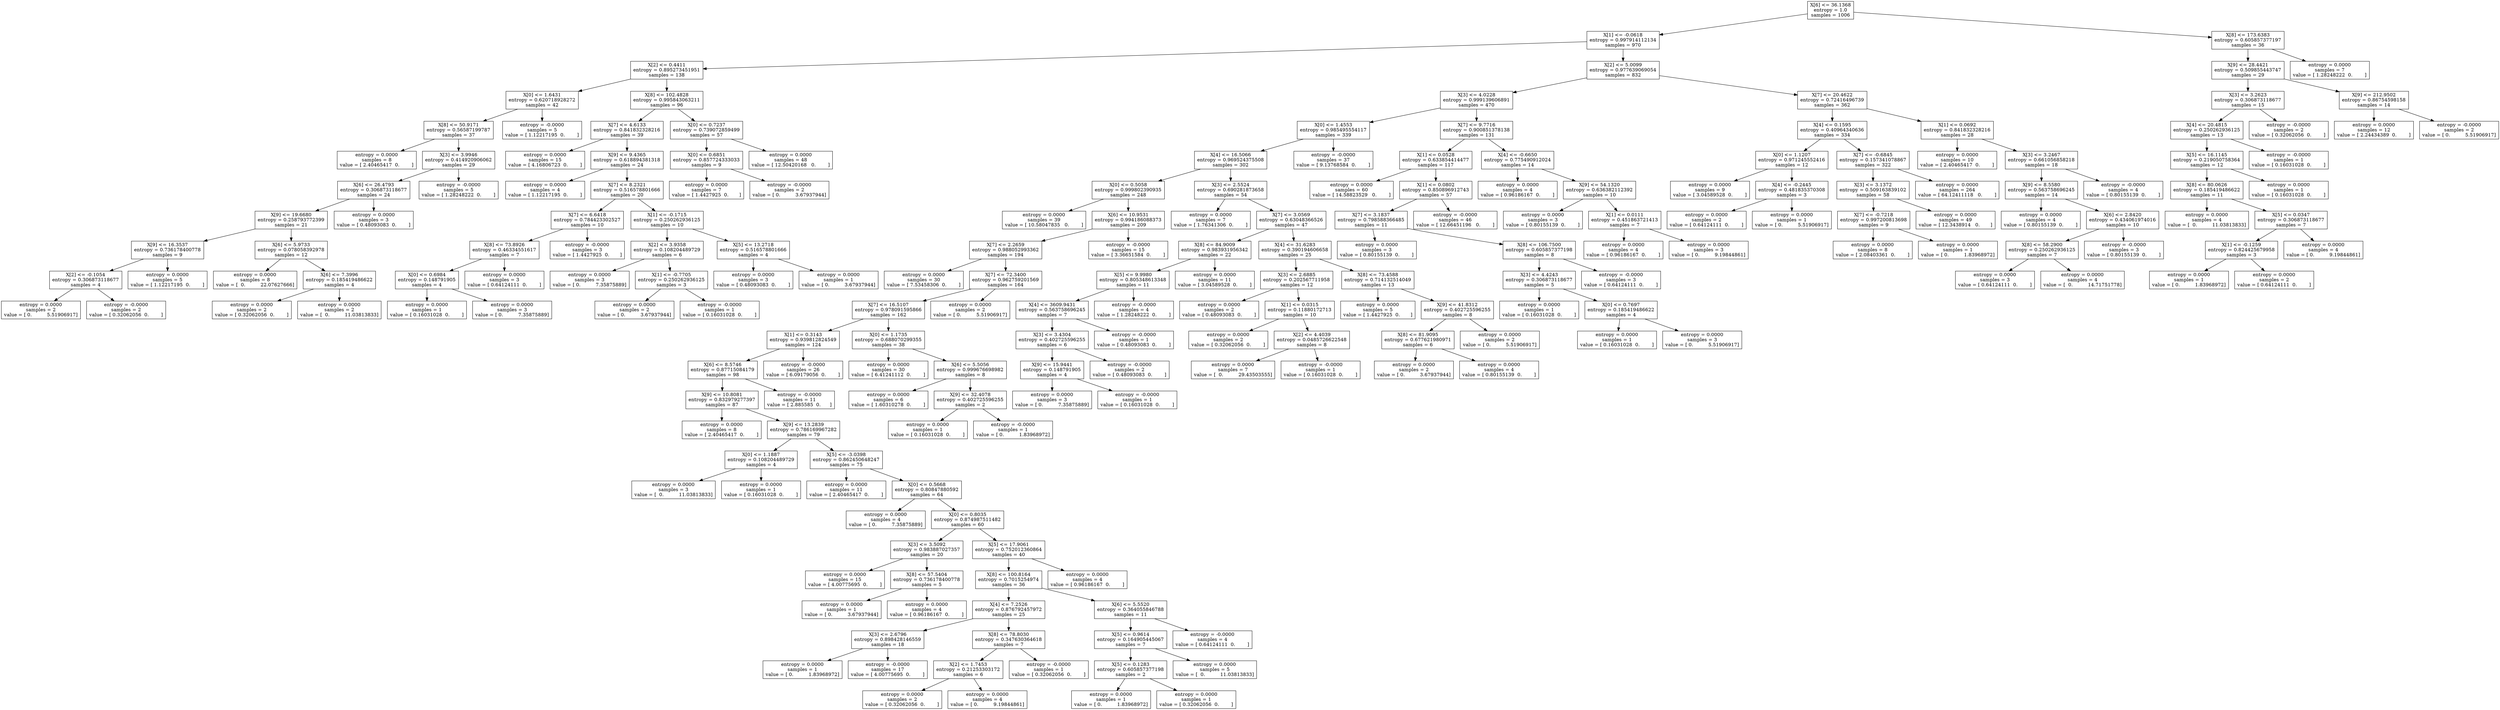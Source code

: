 digraph Tree {
0 [label="X[6] <= 36.1368\nentropy = 1.0\nsamples = 1006", shape="box"] ;
1 [label="X[1] <= -0.0618\nentropy = 0.997914112134\nsamples = 970", shape="box"] ;
0 -> 1 ;
2 [label="X[2] <= 0.4411\nentropy = 0.895273451951\nsamples = 138", shape="box"] ;
1 -> 2 ;
3 [label="X[0] <= 1.6431\nentropy = 0.620718928272\nsamples = 42", shape="box"] ;
2 -> 3 ;
4 [label="X[8] <= 50.9171\nentropy = 0.56587199787\nsamples = 37", shape="box"] ;
3 -> 4 ;
5 [label="entropy = 0.0000\nsamples = 8\nvalue = [ 2.40465417  0.        ]", shape="box"] ;
4 -> 5 ;
6 [label="X[3] <= 3.9946\nentropy = 0.414920906062\nsamples = 29", shape="box"] ;
4 -> 6 ;
7 [label="X[6] <= 26.4793\nentropy = 0.306873118677\nsamples = 24", shape="box"] ;
6 -> 7 ;
8 [label="X[9] <= 19.6680\nentropy = 0.258793772399\nsamples = 21", shape="box"] ;
7 -> 8 ;
9 [label="X[9] <= 16.3537\nentropy = 0.736178400778\nsamples = 9", shape="box"] ;
8 -> 9 ;
10 [label="X[2] <= -0.1054\nentropy = 0.306873118677\nsamples = 4", shape="box"] ;
9 -> 10 ;
11 [label="entropy = 0.0000\nsamples = 2\nvalue = [ 0.          5.51906917]", shape="box"] ;
10 -> 11 ;
12 [label="entropy = -0.0000\nsamples = 2\nvalue = [ 0.32062056  0.        ]", shape="box"] ;
10 -> 12 ;
13 [label="entropy = 0.0000\nsamples = 5\nvalue = [ 1.12217195  0.        ]", shape="box"] ;
9 -> 13 ;
14 [label="X[6] <= 5.9733\nentropy = 0.078058392978\nsamples = 12", shape="box"] ;
8 -> 14 ;
15 [label="entropy = 0.0000\nsamples = 8\nvalue = [  0.          22.07627666]", shape="box"] ;
14 -> 15 ;
16 [label="X[6] <= 7.3996\nentropy = 0.185419486622\nsamples = 4", shape="box"] ;
14 -> 16 ;
17 [label="entropy = 0.0000\nsamples = 2\nvalue = [ 0.32062056  0.        ]", shape="box"] ;
16 -> 17 ;
18 [label="entropy = 0.0000\nsamples = 2\nvalue = [  0.          11.03813833]", shape="box"] ;
16 -> 18 ;
19 [label="entropy = 0.0000\nsamples = 3\nvalue = [ 0.48093083  0.        ]", shape="box"] ;
7 -> 19 ;
20 [label="entropy = -0.0000\nsamples = 5\nvalue = [ 1.28248222  0.        ]", shape="box"] ;
6 -> 20 ;
21 [label="entropy = -0.0000\nsamples = 5\nvalue = [ 1.12217195  0.        ]", shape="box"] ;
3 -> 21 ;
22 [label="X[8] <= 102.4828\nentropy = 0.995843063211\nsamples = 96", shape="box"] ;
2 -> 22 ;
23 [label="X[7] <= 4.6133\nentropy = 0.841832328216\nsamples = 39", shape="box"] ;
22 -> 23 ;
24 [label="entropy = 0.0000\nsamples = 15\nvalue = [ 4.16806723  0.        ]", shape="box"] ;
23 -> 24 ;
25 [label="X[9] <= 9.4365\nentropy = 0.618894381318\nsamples = 24", shape="box"] ;
23 -> 25 ;
26 [label="entropy = 0.0000\nsamples = 4\nvalue = [ 1.12217195  0.        ]", shape="box"] ;
25 -> 26 ;
27 [label="X[7] <= 8.2321\nentropy = 0.516578801666\nsamples = 20", shape="box"] ;
25 -> 27 ;
28 [label="X[7] <= 6.6418\nentropy = 0.784423302527\nsamples = 10", shape="box"] ;
27 -> 28 ;
29 [label="X[8] <= 73.8926\nentropy = 0.46334551617\nsamples = 7", shape="box"] ;
28 -> 29 ;
30 [label="X[0] <= 0.6984\nentropy = 0.148791905\nsamples = 4", shape="box"] ;
29 -> 30 ;
31 [label="entropy = 0.0000\nsamples = 1\nvalue = [ 0.16031028  0.        ]", shape="box"] ;
30 -> 31 ;
32 [label="entropy = 0.0000\nsamples = 3\nvalue = [ 0.          7.35875889]", shape="box"] ;
30 -> 32 ;
33 [label="entropy = 0.0000\nsamples = 3\nvalue = [ 0.64124111  0.        ]", shape="box"] ;
29 -> 33 ;
34 [label="entropy = -0.0000\nsamples = 3\nvalue = [ 1.4427925  0.       ]", shape="box"] ;
28 -> 34 ;
35 [label="X[1] <= -0.1715\nentropy = 0.250262936125\nsamples = 10", shape="box"] ;
27 -> 35 ;
36 [label="X[2] <= 3.9358\nentropy = 0.108204489729\nsamples = 6", shape="box"] ;
35 -> 36 ;
37 [label="entropy = 0.0000\nsamples = 3\nvalue = [ 0.          7.35875889]", shape="box"] ;
36 -> 37 ;
38 [label="X[1] <= -0.7705\nentropy = 0.250262936125\nsamples = 3", shape="box"] ;
36 -> 38 ;
39 [label="entropy = 0.0000\nsamples = 2\nvalue = [ 0.          3.67937944]", shape="box"] ;
38 -> 39 ;
40 [label="entropy = -0.0000\nsamples = 1\nvalue = [ 0.16031028  0.        ]", shape="box"] ;
38 -> 40 ;
41 [label="X[5] <= 13.2718\nentropy = 0.516578801666\nsamples = 4", shape="box"] ;
35 -> 41 ;
42 [label="entropy = 0.0000\nsamples = 3\nvalue = [ 0.48093083  0.        ]", shape="box"] ;
41 -> 42 ;
43 [label="entropy = 0.0000\nsamples = 1\nvalue = [ 0.          3.67937944]", shape="box"] ;
41 -> 43 ;
44 [label="X[0] <= 0.7237\nentropy = 0.739072859499\nsamples = 57", shape="box"] ;
22 -> 44 ;
45 [label="X[0] <= 0.6851\nentropy = 0.857724333033\nsamples = 9", shape="box"] ;
44 -> 45 ;
46 [label="entropy = 0.0000\nsamples = 7\nvalue = [ 1.4427925  0.       ]", shape="box"] ;
45 -> 46 ;
47 [label="entropy = -0.0000\nsamples = 2\nvalue = [ 0.          3.67937944]", shape="box"] ;
45 -> 47 ;
48 [label="entropy = 0.0000\nsamples = 48\nvalue = [ 12.50420168   0.        ]", shape="box"] ;
44 -> 48 ;
49 [label="X[2] <= 5.0099\nentropy = 0.977639069054\nsamples = 832", shape="box"] ;
1 -> 49 ;
50 [label="X[3] <= 4.0228\nentropy = 0.999139606891\nsamples = 470", shape="box"] ;
49 -> 50 ;
51 [label="X[0] <= 1.4553\nentropy = 0.985495554117\nsamples = 339", shape="box"] ;
50 -> 51 ;
52 [label="X[4] <= 16.5066\nentropy = 0.969524375508\nsamples = 302", shape="box"] ;
51 -> 52 ;
53 [label="X[0] <= 0.5058\nentropy = 0.999802390935\nsamples = 248", shape="box"] ;
52 -> 53 ;
54 [label="entropy = 0.0000\nsamples = 39\nvalue = [ 10.58047835   0.        ]", shape="box"] ;
53 -> 54 ;
55 [label="X[6] <= 10.9531\nentropy = 0.994186088373\nsamples = 209", shape="box"] ;
53 -> 55 ;
56 [label="X[7] <= 2.2659\nentropy = 0.988052993362\nsamples = 194", shape="box"] ;
55 -> 56 ;
57 [label="entropy = 0.0000\nsamples = 30\nvalue = [ 7.53458306  0.        ]", shape="box"] ;
56 -> 57 ;
58 [label="X[7] <= 72.3400\nentropy = 0.962759201569\nsamples = 164", shape="box"] ;
56 -> 58 ;
59 [label="X[7] <= 16.5107\nentropy = 0.978091595866\nsamples = 162", shape="box"] ;
58 -> 59 ;
60 [label="X[1] <= 0.3143\nentropy = 0.939812824549\nsamples = 124", shape="box"] ;
59 -> 60 ;
61 [label="X[6] <= 8.5746\nentropy = 0.87715084179\nsamples = 98", shape="box"] ;
60 -> 61 ;
62 [label="X[9] <= 10.8081\nentropy = 0.832979277397\nsamples = 87", shape="box"] ;
61 -> 62 ;
63 [label="entropy = 0.0000\nsamples = 8\nvalue = [ 2.40465417  0.        ]", shape="box"] ;
62 -> 63 ;
64 [label="X[9] <= 13.2839\nentropy = 0.786169967282\nsamples = 79", shape="box"] ;
62 -> 64 ;
65 [label="X[0] <= 1.1887\nentropy = 0.108204489729\nsamples = 4", shape="box"] ;
64 -> 65 ;
66 [label="entropy = 0.0000\nsamples = 3\nvalue = [  0.          11.03813833]", shape="box"] ;
65 -> 66 ;
67 [label="entropy = 0.0000\nsamples = 1\nvalue = [ 0.16031028  0.        ]", shape="box"] ;
65 -> 67 ;
68 [label="X[5] <= -3.0398\nentropy = 0.862450648247\nsamples = 75", shape="box"] ;
64 -> 68 ;
69 [label="entropy = 0.0000\nsamples = 11\nvalue = [ 2.40465417  0.        ]", shape="box"] ;
68 -> 69 ;
70 [label="X[0] <= 0.5668\nentropy = 0.80847880592\nsamples = 64", shape="box"] ;
68 -> 70 ;
71 [label="entropy = 0.0000\nsamples = 4\nvalue = [ 0.          7.35875889]", shape="box"] ;
70 -> 71 ;
72 [label="X[0] <= 0.8035\nentropy = 0.874987511482\nsamples = 60", shape="box"] ;
70 -> 72 ;
73 [label="X[3] <= 3.5092\nentropy = 0.983887027357\nsamples = 20", shape="box"] ;
72 -> 73 ;
74 [label="entropy = 0.0000\nsamples = 15\nvalue = [ 4.00775695  0.        ]", shape="box"] ;
73 -> 74 ;
75 [label="X[8] <= 57.5404\nentropy = 0.736178400778\nsamples = 5", shape="box"] ;
73 -> 75 ;
76 [label="entropy = 0.0000\nsamples = 1\nvalue = [ 0.          3.67937944]", shape="box"] ;
75 -> 76 ;
77 [label="entropy = 0.0000\nsamples = 4\nvalue = [ 0.96186167  0.        ]", shape="box"] ;
75 -> 77 ;
78 [label="X[5] <= 17.9061\nentropy = 0.752012360864\nsamples = 40", shape="box"] ;
72 -> 78 ;
79 [label="X[8] <= 100.8164\nentropy = 0.7015254974\nsamples = 36", shape="box"] ;
78 -> 79 ;
80 [label="X[4] <= 7.2526\nentropy = 0.876792457972\nsamples = 25", shape="box"] ;
79 -> 80 ;
81 [label="X[3] <= 2.6796\nentropy = 0.898428146559\nsamples = 18", shape="box"] ;
80 -> 81 ;
82 [label="entropy = 0.0000\nsamples = 1\nvalue = [ 0.          1.83968972]", shape="box"] ;
81 -> 82 ;
83 [label="entropy = -0.0000\nsamples = 17\nvalue = [ 4.00775695  0.        ]", shape="box"] ;
81 -> 83 ;
84 [label="X[8] <= 78.8030\nentropy = 0.347630364618\nsamples = 7", shape="box"] ;
80 -> 84 ;
85 [label="X[2] <= 1.7453\nentropy = 0.21253303172\nsamples = 6", shape="box"] ;
84 -> 85 ;
86 [label="entropy = 0.0000\nsamples = 2\nvalue = [ 0.32062056  0.        ]", shape="box"] ;
85 -> 86 ;
87 [label="entropy = 0.0000\nsamples = 4\nvalue = [ 0.          9.19844861]", shape="box"] ;
85 -> 87 ;
88 [label="entropy = -0.0000\nsamples = 1\nvalue = [ 0.32062056  0.        ]", shape="box"] ;
84 -> 88 ;
89 [label="X[6] <= 5.5520\nentropy = 0.364055846788\nsamples = 11", shape="box"] ;
79 -> 89 ;
90 [label="X[5] <= 0.9614\nentropy = 0.164905445067\nsamples = 7", shape="box"] ;
89 -> 90 ;
91 [label="X[5] <= 0.1283\nentropy = 0.605857377198\nsamples = 2", shape="box"] ;
90 -> 91 ;
92 [label="entropy = 0.0000\nsamples = 1\nvalue = [ 0.          1.83968972]", shape="box"] ;
91 -> 92 ;
93 [label="entropy = 0.0000\nsamples = 1\nvalue = [ 0.32062056  0.        ]", shape="box"] ;
91 -> 93 ;
94 [label="entropy = 0.0000\nsamples = 5\nvalue = [  0.          11.03813833]", shape="box"] ;
90 -> 94 ;
95 [label="entropy = -0.0000\nsamples = 4\nvalue = [ 0.64124111  0.        ]", shape="box"] ;
89 -> 95 ;
96 [label="entropy = 0.0000\nsamples = 4\nvalue = [ 0.96186167  0.        ]", shape="box"] ;
78 -> 96 ;
97 [label="entropy = -0.0000\nsamples = 11\nvalue = [ 2.885585  0.      ]", shape="box"] ;
61 -> 97 ;
98 [label="entropy = -0.0000\nsamples = 26\nvalue = [ 6.09179056  0.        ]", shape="box"] ;
60 -> 98 ;
99 [label="X[0] <= 1.1735\nentropy = 0.688070299355\nsamples = 38", shape="box"] ;
59 -> 99 ;
100 [label="entropy = 0.0000\nsamples = 30\nvalue = [ 6.41241112  0.        ]", shape="box"] ;
99 -> 100 ;
101 [label="X[6] <= 5.5056\nentropy = 0.999676698982\nsamples = 8", shape="box"] ;
99 -> 101 ;
102 [label="entropy = 0.0000\nsamples = 6\nvalue = [ 1.60310278  0.        ]", shape="box"] ;
101 -> 102 ;
103 [label="X[9] <= 32.4078\nentropy = 0.402725596255\nsamples = 2", shape="box"] ;
101 -> 103 ;
104 [label="entropy = 0.0000\nsamples = 1\nvalue = [ 0.16031028  0.        ]", shape="box"] ;
103 -> 104 ;
105 [label="entropy = -0.0000\nsamples = 1\nvalue = [ 0.          1.83968972]", shape="box"] ;
103 -> 105 ;
106 [label="entropy = 0.0000\nsamples = 2\nvalue = [ 0.          5.51906917]", shape="box"] ;
58 -> 106 ;
107 [label="entropy = -0.0000\nsamples = 15\nvalue = [ 3.36651584  0.        ]", shape="box"] ;
55 -> 107 ;
108 [label="X[3] <= 2.5524\nentropy = 0.690281873658\nsamples = 54", shape="box"] ;
52 -> 108 ;
109 [label="entropy = 0.0000\nsamples = 7\nvalue = [ 1.76341306  0.        ]", shape="box"] ;
108 -> 109 ;
110 [label="X[7] <= 3.0569\nentropy = 0.63048366526\nsamples = 47", shape="box"] ;
108 -> 110 ;
111 [label="X[8] <= 84.9009\nentropy = 0.983931956342\nsamples = 22", shape="box"] ;
110 -> 111 ;
112 [label="X[5] <= 9.9980\nentropy = 0.805348613348\nsamples = 11", shape="box"] ;
111 -> 112 ;
113 [label="X[4] <= 3609.9431\nentropy = 0.563758696245\nsamples = 7", shape="box"] ;
112 -> 113 ;
114 [label="X[3] <= 3.4304\nentropy = 0.402725596255\nsamples = 6", shape="box"] ;
113 -> 114 ;
115 [label="X[9] <= 15.9441\nentropy = 0.148791905\nsamples = 4", shape="box"] ;
114 -> 115 ;
116 [label="entropy = 0.0000\nsamples = 3\nvalue = [ 0.          7.35875889]", shape="box"] ;
115 -> 116 ;
117 [label="entropy = -0.0000\nsamples = 1\nvalue = [ 0.16031028  0.        ]", shape="box"] ;
115 -> 117 ;
118 [label="entropy = -0.0000\nsamples = 2\nvalue = [ 0.48093083  0.        ]", shape="box"] ;
114 -> 118 ;
119 [label="entropy = -0.0000\nsamples = 1\nvalue = [ 0.48093083  0.        ]", shape="box"] ;
113 -> 119 ;
120 [label="entropy = -0.0000\nsamples = 4\nvalue = [ 1.28248222  0.        ]", shape="box"] ;
112 -> 120 ;
121 [label="entropy = 0.0000\nsamples = 11\nvalue = [ 3.04589528  0.        ]", shape="box"] ;
111 -> 121 ;
122 [label="X[4] <= 31.6283\nentropy = 0.390194606658\nsamples = 25", shape="box"] ;
110 -> 122 ;
123 [label="X[3] <= 2.6885\nentropy = 0.202567711958\nsamples = 12", shape="box"] ;
122 -> 123 ;
124 [label="entropy = 0.0000\nsamples = 2\nvalue = [ 0.48093083  0.        ]", shape="box"] ;
123 -> 124 ;
125 [label="X[1] <= 0.0315\nentropy = 0.11880172713\nsamples = 10", shape="box"] ;
123 -> 125 ;
126 [label="entropy = 0.0000\nsamples = 2\nvalue = [ 0.32062056  0.        ]", shape="box"] ;
125 -> 126 ;
127 [label="X[2] <= 4.4039\nentropy = 0.0485726622548\nsamples = 8", shape="box"] ;
125 -> 127 ;
128 [label="entropy = 0.0000\nsamples = 7\nvalue = [  0.          29.43503555]", shape="box"] ;
127 -> 128 ;
129 [label="entropy = -0.0000\nsamples = 1\nvalue = [ 0.16031028  0.        ]", shape="box"] ;
127 -> 129 ;
130 [label="X[8] <= 73.4588\nentropy = 0.714132514049\nsamples = 13", shape="box"] ;
122 -> 130 ;
131 [label="entropy = 0.0000\nsamples = 5\nvalue = [ 1.4427925  0.       ]", shape="box"] ;
130 -> 131 ;
132 [label="X[9] <= 41.8312\nentropy = 0.402725596255\nsamples = 8", shape="box"] ;
130 -> 132 ;
133 [label="X[8] <= 81.9095\nentropy = 0.677621980971\nsamples = 6", shape="box"] ;
132 -> 133 ;
134 [label="entropy = 0.0000\nsamples = 2\nvalue = [ 0.          3.67937944]", shape="box"] ;
133 -> 134 ;
135 [label="entropy = 0.0000\nsamples = 4\nvalue = [ 0.80155139  0.        ]", shape="box"] ;
133 -> 135 ;
136 [label="entropy = 0.0000\nsamples = 2\nvalue = [ 0.          5.51906917]", shape="box"] ;
132 -> 136 ;
137 [label="entropy = -0.0000\nsamples = 37\nvalue = [ 9.13768584  0.        ]", shape="box"] ;
51 -> 137 ;
138 [label="X[7] <= 9.7716\nentropy = 0.900851378138\nsamples = 131", shape="box"] ;
50 -> 138 ;
139 [label="X[1] <= 0.0528\nentropy = 0.633854414477\nsamples = 117", shape="box"] ;
138 -> 139 ;
140 [label="entropy = 0.0000\nsamples = 60\nvalue = [ 14.58823529   0.        ]", shape="box"] ;
139 -> 140 ;
141 [label="X[1] <= 0.0802\nentropy = 0.850896912743\nsamples = 57", shape="box"] ;
139 -> 141 ;
142 [label="X[7] <= 3.1837\nentropy = 0.798588366485\nsamples = 11", shape="box"] ;
141 -> 142 ;
143 [label="entropy = 0.0000\nsamples = 3\nvalue = [ 0.80155139  0.        ]", shape="box"] ;
142 -> 143 ;
144 [label="X[8] <= 106.7500\nentropy = 0.605857377198\nsamples = 8", shape="box"] ;
142 -> 144 ;
145 [label="X[3] <= 4.4243\nentropy = 0.306873118677\nsamples = 5", shape="box"] ;
144 -> 145 ;
146 [label="entropy = 0.0000\nsamples = 1\nvalue = [ 0.16031028  0.        ]", shape="box"] ;
145 -> 146 ;
147 [label="X[0] <= 0.7697\nentropy = 0.185419486622\nsamples = 4", shape="box"] ;
145 -> 147 ;
148 [label="entropy = 0.0000\nsamples = 1\nvalue = [ 0.16031028  0.        ]", shape="box"] ;
147 -> 148 ;
149 [label="entropy = 0.0000\nsamples = 3\nvalue = [ 0.          5.51906917]", shape="box"] ;
147 -> 149 ;
150 [label="entropy = -0.0000\nsamples = 3\nvalue = [ 0.64124111  0.        ]", shape="box"] ;
144 -> 150 ;
151 [label="entropy = -0.0000\nsamples = 46\nvalue = [ 12.66451196   0.        ]", shape="box"] ;
141 -> 151 ;
152 [label="X[4] <= -0.6650\nentropy = 0.775490912024\nsamples = 14", shape="box"] ;
138 -> 152 ;
153 [label="entropy = 0.0000\nsamples = 4\nvalue = [ 0.96186167  0.        ]", shape="box"] ;
152 -> 153 ;
154 [label="X[9] <= 54.1320\nentropy = 0.636382112392\nsamples = 10", shape="box"] ;
152 -> 154 ;
155 [label="entropy = 0.0000\nsamples = 3\nvalue = [ 0.80155139  0.        ]", shape="box"] ;
154 -> 155 ;
156 [label="X[1] <= 0.0111\nentropy = 0.451863721413\nsamples = 7", shape="box"] ;
154 -> 156 ;
157 [label="entropy = 0.0000\nsamples = 4\nvalue = [ 0.96186167  0.        ]", shape="box"] ;
156 -> 157 ;
158 [label="entropy = 0.0000\nsamples = 3\nvalue = [ 0.          9.19844861]", shape="box"] ;
156 -> 158 ;
159 [label="X[7] <= 20.4622\nentropy = 0.72416496739\nsamples = 362", shape="box"] ;
49 -> 159 ;
160 [label="X[4] <= 0.1595\nentropy = 0.40964340636\nsamples = 334", shape="box"] ;
159 -> 160 ;
161 [label="X[0] <= 1.1207\nentropy = 0.971245552416\nsamples = 12", shape="box"] ;
160 -> 161 ;
162 [label="entropy = 0.0000\nsamples = 9\nvalue = [ 3.04589528  0.        ]", shape="box"] ;
161 -> 162 ;
163 [label="X[4] <= -0.2445\nentropy = 0.481835370308\nsamples = 3", shape="box"] ;
161 -> 163 ;
164 [label="entropy = 0.0000\nsamples = 2\nvalue = [ 0.64124111  0.        ]", shape="box"] ;
163 -> 164 ;
165 [label="entropy = 0.0000\nsamples = 1\nvalue = [ 0.          5.51906917]", shape="box"] ;
163 -> 165 ;
166 [label="X[7] <= -0.6845\nentropy = 0.157341078867\nsamples = 322", shape="box"] ;
160 -> 166 ;
167 [label="X[3] <= 3.1372\nentropy = 0.509163839102\nsamples = 58", shape="box"] ;
166 -> 167 ;
168 [label="X[7] <= -0.7218\nentropy = 0.997200813698\nsamples = 9", shape="box"] ;
167 -> 168 ;
169 [label="entropy = 0.0000\nsamples = 8\nvalue = [ 2.08403361  0.        ]", shape="box"] ;
168 -> 169 ;
170 [label="entropy = 0.0000\nsamples = 1\nvalue = [ 0.          1.83968972]", shape="box"] ;
168 -> 170 ;
171 [label="entropy = 0.0000\nsamples = 49\nvalue = [ 12.3438914   0.       ]", shape="box"] ;
167 -> 171 ;
172 [label="entropy = 0.0000\nsamples = 264\nvalue = [ 64.12411118   0.        ]", shape="box"] ;
166 -> 172 ;
173 [label="X[1] <= 0.0692\nentropy = 0.841832328216\nsamples = 28", shape="box"] ;
159 -> 173 ;
174 [label="entropy = 0.0000\nsamples = 10\nvalue = [ 2.40465417  0.        ]", shape="box"] ;
173 -> 174 ;
175 [label="X[3] <= 3.2467\nentropy = 0.661056858218\nsamples = 18", shape="box"] ;
173 -> 175 ;
176 [label="X[9] <= 8.5580\nentropy = 0.563758696245\nsamples = 14", shape="box"] ;
175 -> 176 ;
177 [label="entropy = 0.0000\nsamples = 4\nvalue = [ 0.80155139  0.        ]", shape="box"] ;
176 -> 177 ;
178 [label="X[6] <= 2.8420\nentropy = 0.434061974016\nsamples = 10", shape="box"] ;
176 -> 178 ;
179 [label="X[8] <= 58.2900\nentropy = 0.250262936125\nsamples = 7", shape="box"] ;
178 -> 179 ;
180 [label="entropy = 0.0000\nsamples = 3\nvalue = [ 0.64124111  0.        ]", shape="box"] ;
179 -> 180 ;
181 [label="entropy = 0.0000\nsamples = 4\nvalue = [  0.          14.71751778]", shape="box"] ;
179 -> 181 ;
182 [label="entropy = -0.0000\nsamples = 3\nvalue = [ 0.80155139  0.        ]", shape="box"] ;
178 -> 182 ;
183 [label="entropy = -0.0000\nsamples = 4\nvalue = [ 0.80155139  0.        ]", shape="box"] ;
175 -> 183 ;
184 [label="X[8] <= 173.6383\nentropy = 0.605857377197\nsamples = 36", shape="box"] ;
0 -> 184 ;
185 [label="X[9] <= 28.4421\nentropy = 0.509855443747\nsamples = 29", shape="box"] ;
184 -> 185 ;
186 [label="X[3] <= 3.2623\nentropy = 0.306873118677\nsamples = 15", shape="box"] ;
185 -> 186 ;
187 [label="X[4] <= 20.4815\nentropy = 0.250262936125\nsamples = 13", shape="box"] ;
186 -> 187 ;
188 [label="X[5] <= 16.1145\nentropy = 0.219050758364\nsamples = 12", shape="box"] ;
187 -> 188 ;
189 [label="X[8] <= 80.0626\nentropy = 0.185419486622\nsamples = 11", shape="box"] ;
188 -> 189 ;
190 [label="entropy = 0.0000\nsamples = 4\nvalue = [  0.          11.03813833]", shape="box"] ;
189 -> 190 ;
191 [label="X[5] <= 0.0347\nentropy = 0.306873118677\nsamples = 7", shape="box"] ;
189 -> 191 ;
192 [label="X[1] <= -0.1259\nentropy = 0.824425679958\nsamples = 3", shape="box"] ;
191 -> 192 ;
193 [label="entropy = 0.0000\nsamples = 1\nvalue = [ 0.          1.83968972]", shape="box"] ;
192 -> 193 ;
194 [label="entropy = 0.0000\nsamples = 2\nvalue = [ 0.64124111  0.        ]", shape="box"] ;
192 -> 194 ;
195 [label="entropy = 0.0000\nsamples = 4\nvalue = [ 0.          9.19844861]", shape="box"] ;
191 -> 195 ;
196 [label="entropy = 0.0000\nsamples = 1\nvalue = [ 0.16031028  0.        ]", shape="box"] ;
188 -> 196 ;
197 [label="entropy = -0.0000\nsamples = 1\nvalue = [ 0.16031028  0.        ]", shape="box"] ;
187 -> 197 ;
198 [label="entropy = -0.0000\nsamples = 2\nvalue = [ 0.32062056  0.        ]", shape="box"] ;
186 -> 198 ;
199 [label="X[9] <= 212.9502\nentropy = 0.86754598158\nsamples = 14", shape="box"] ;
185 -> 199 ;
200 [label="entropy = 0.0000\nsamples = 12\nvalue = [ 2.24434389  0.        ]", shape="box"] ;
199 -> 200 ;
201 [label="entropy = -0.0000\nsamples = 2\nvalue = [ 0.          5.51906917]", shape="box"] ;
199 -> 201 ;
202 [label="entropy = 0.0000\nsamples = 7\nvalue = [ 1.28248222  0.        ]", shape="box"] ;
184 -> 202 ;
}